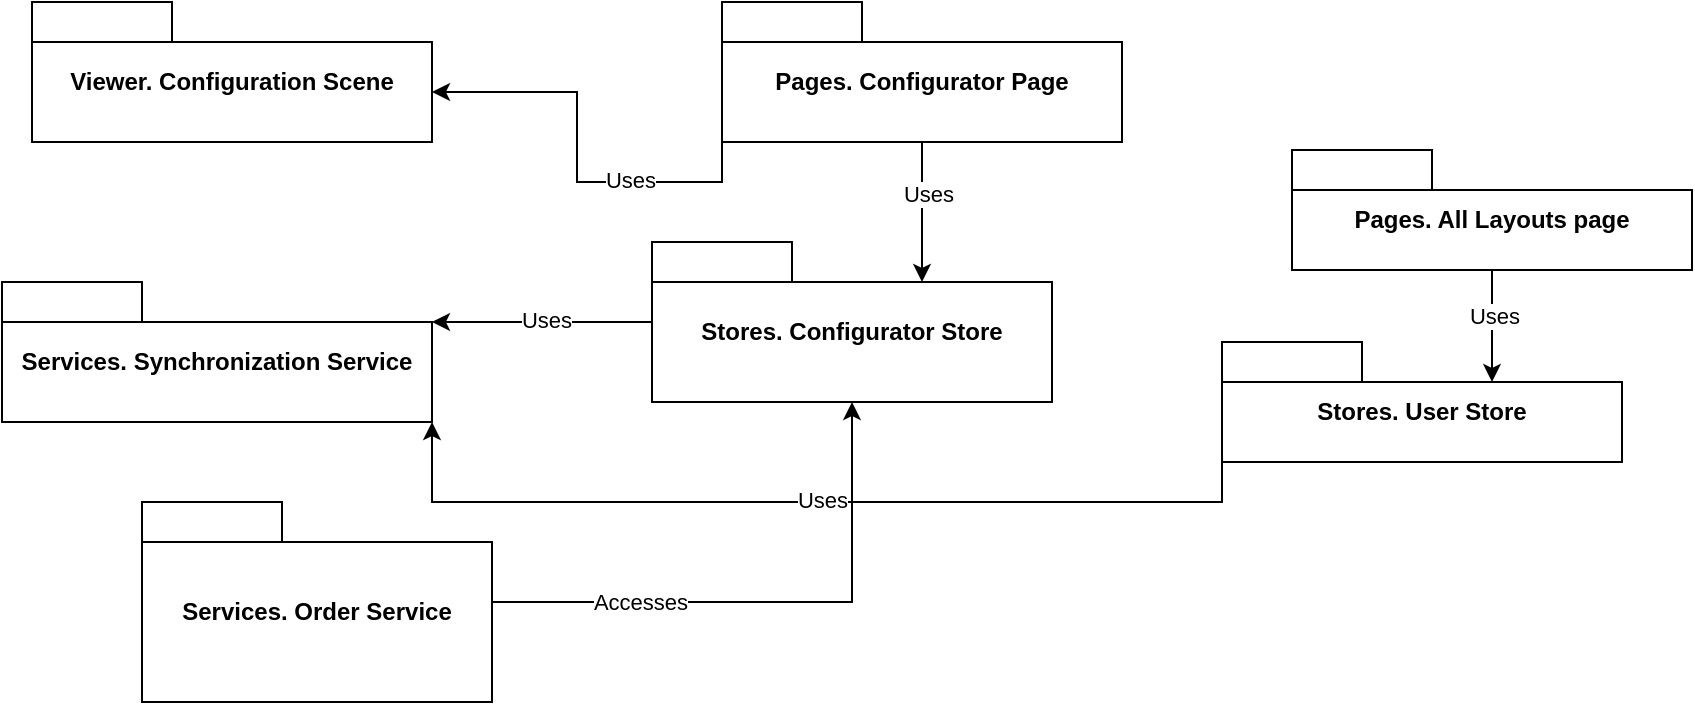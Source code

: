 <mxfile version="22.0.4" type="device">
  <diagram name="Page-1" id="otRVeiL48x1HyB-dm1Z2">
    <mxGraphModel dx="2140" dy="719" grid="1" gridSize="10" guides="1" tooltips="1" connect="1" arrows="1" fold="1" page="1" pageScale="1" pageWidth="850" pageHeight="1100" math="0" shadow="0">
      <root>
        <mxCell id="0" />
        <mxCell id="1" parent="0" />
        <mxCell id="rQYCPj85JIQTo11XRdEy-2" value="Pages. Configurator Page" style="shape=folder;fontStyle=1;spacingTop=10;tabWidth=70;tabHeight=20;tabPosition=left;html=1;whiteSpace=wrap;" vertex="1" parent="1">
          <mxGeometry x="290" y="120" width="200" height="70" as="geometry" />
        </mxCell>
        <mxCell id="rQYCPj85JIQTo11XRdEy-3" value="Stores. Configurator Store" style="shape=folder;fontStyle=1;spacingTop=10;tabWidth=70;tabHeight=20;tabPosition=left;html=1;whiteSpace=wrap;" vertex="1" parent="1">
          <mxGeometry x="255" y="240" width="200" height="80" as="geometry" />
        </mxCell>
        <mxCell id="rQYCPj85JIQTo11XRdEy-5" value="Pages. All Layouts page" style="shape=folder;fontStyle=1;spacingTop=10;tabWidth=70;tabHeight=20;tabPosition=left;html=1;whiteSpace=wrap;" vertex="1" parent="1">
          <mxGeometry x="575" y="194" width="200" height="60" as="geometry" />
        </mxCell>
        <mxCell id="rQYCPj85JIQTo11XRdEy-6" value="Services. Synchronization Service" style="shape=folder;fontStyle=1;spacingTop=10;tabWidth=70;tabHeight=20;tabPosition=left;html=1;whiteSpace=wrap;" vertex="1" parent="1">
          <mxGeometry x="-70" y="260" width="215" height="70" as="geometry" />
        </mxCell>
        <mxCell id="rQYCPj85JIQTo11XRdEy-7" style="edgeStyle=orthogonalEdgeStyle;rounded=0;orthogonalLoop=1;jettySize=auto;html=1;entryX=0;entryY=0;entryDx=135;entryDy=20;entryPerimeter=0;" edge="1" parent="1" source="rQYCPj85JIQTo11XRdEy-2" target="rQYCPj85JIQTo11XRdEy-3">
          <mxGeometry relative="1" as="geometry" />
        </mxCell>
        <mxCell id="rQYCPj85JIQTo11XRdEy-8" value="Uses" style="edgeLabel;html=1;align=center;verticalAlign=middle;resizable=0;points=[];" vertex="1" connectable="0" parent="rQYCPj85JIQTo11XRdEy-7">
          <mxGeometry x="-0.253" y="3" relative="1" as="geometry">
            <mxPoint as="offset" />
          </mxGeometry>
        </mxCell>
        <mxCell id="rQYCPj85JIQTo11XRdEy-9" value="Stores. User Store" style="shape=folder;fontStyle=1;spacingTop=10;tabWidth=70;tabHeight=20;tabPosition=left;html=1;whiteSpace=wrap;" vertex="1" parent="1">
          <mxGeometry x="540" y="290" width="200" height="60" as="geometry" />
        </mxCell>
        <mxCell id="rQYCPj85JIQTo11XRdEy-11" style="edgeStyle=orthogonalEdgeStyle;rounded=0;orthogonalLoop=1;jettySize=auto;html=1;entryX=0;entryY=0;entryDx=215;entryDy=20;entryPerimeter=0;" edge="1" parent="1" source="rQYCPj85JIQTo11XRdEy-3" target="rQYCPj85JIQTo11XRdEy-6">
          <mxGeometry relative="1" as="geometry" />
        </mxCell>
        <mxCell id="rQYCPj85JIQTo11XRdEy-12" value="Uses" style="edgeLabel;html=1;align=center;verticalAlign=middle;resizable=0;points=[];" vertex="1" connectable="0" parent="rQYCPj85JIQTo11XRdEy-11">
          <mxGeometry x="-0.03" y="-1" relative="1" as="geometry">
            <mxPoint as="offset" />
          </mxGeometry>
        </mxCell>
        <mxCell id="rQYCPj85JIQTo11XRdEy-13" style="edgeStyle=orthogonalEdgeStyle;rounded=0;orthogonalLoop=1;jettySize=auto;html=1;exitX=0;exitY=0;exitDx=0;exitDy=60;exitPerimeter=0;entryX=0;entryY=0;entryDx=215;entryDy=70;entryPerimeter=0;" edge="1" parent="1" source="rQYCPj85JIQTo11XRdEy-9" target="rQYCPj85JIQTo11XRdEy-6">
          <mxGeometry relative="1" as="geometry">
            <mxPoint x="265" y="320" as="sourcePoint" />
            <mxPoint x="160" y="360" as="targetPoint" />
          </mxGeometry>
        </mxCell>
        <mxCell id="rQYCPj85JIQTo11XRdEy-14" value="Uses" style="edgeLabel;html=1;align=center;verticalAlign=middle;resizable=0;points=[];" vertex="1" connectable="0" parent="rQYCPj85JIQTo11XRdEy-13">
          <mxGeometry x="-0.03" y="-1" relative="1" as="geometry">
            <mxPoint as="offset" />
          </mxGeometry>
        </mxCell>
        <mxCell id="rQYCPj85JIQTo11XRdEy-17" style="edgeStyle=orthogonalEdgeStyle;rounded=0;orthogonalLoop=1;jettySize=auto;html=1;entryX=0;entryY=0;entryDx=135;entryDy=20;entryPerimeter=0;" edge="1" parent="1" source="rQYCPj85JIQTo11XRdEy-5" target="rQYCPj85JIQTo11XRdEy-9">
          <mxGeometry relative="1" as="geometry" />
        </mxCell>
        <mxCell id="rQYCPj85JIQTo11XRdEy-18" value="Uses" style="edgeLabel;html=1;align=center;verticalAlign=middle;resizable=0;points=[];" vertex="1" connectable="0" parent="rQYCPj85JIQTo11XRdEy-17">
          <mxGeometry x="0.355" y="1" relative="1" as="geometry">
            <mxPoint y="-13" as="offset" />
          </mxGeometry>
        </mxCell>
        <mxCell id="rQYCPj85JIQTo11XRdEy-19" value="Viewer. Configuration Scene" style="shape=folder;fontStyle=1;spacingTop=10;tabWidth=70;tabHeight=20;tabPosition=left;html=1;whiteSpace=wrap;" vertex="1" parent="1">
          <mxGeometry x="-55" y="120" width="200" height="70" as="geometry" />
        </mxCell>
        <mxCell id="rQYCPj85JIQTo11XRdEy-20" style="edgeStyle=orthogonalEdgeStyle;rounded=0;orthogonalLoop=1;jettySize=auto;html=1;entryX=0;entryY=0;entryDx=200;entryDy=45;entryPerimeter=0;exitX=0;exitY=0;exitDx=0;exitDy=70;exitPerimeter=0;" edge="1" parent="1" source="rQYCPj85JIQTo11XRdEy-2" target="rQYCPj85JIQTo11XRdEy-19">
          <mxGeometry relative="1" as="geometry">
            <mxPoint x="400" y="200" as="sourcePoint" />
            <mxPoint x="400" y="270" as="targetPoint" />
          </mxGeometry>
        </mxCell>
        <mxCell id="rQYCPj85JIQTo11XRdEy-21" value="Uses" style="edgeLabel;html=1;align=center;verticalAlign=middle;resizable=0;points=[];" vertex="1" connectable="0" parent="rQYCPj85JIQTo11XRdEy-20">
          <mxGeometry x="-0.253" y="3" relative="1" as="geometry">
            <mxPoint x="12" y="-4" as="offset" />
          </mxGeometry>
        </mxCell>
        <mxCell id="rQYCPj85JIQTo11XRdEy-22" value="Services. Order Service" style="shape=folder;fontStyle=1;spacingTop=10;tabWidth=70;tabHeight=20;tabPosition=left;html=1;whiteSpace=wrap;" vertex="1" parent="1">
          <mxGeometry y="370" width="175" height="100" as="geometry" />
        </mxCell>
        <mxCell id="rQYCPj85JIQTo11XRdEy-23" style="edgeStyle=orthogonalEdgeStyle;rounded=0;orthogonalLoop=1;jettySize=auto;html=1;entryX=0.5;entryY=1;entryDx=0;entryDy=0;entryPerimeter=0;" edge="1" parent="1" source="rQYCPj85JIQTo11XRdEy-22" target="rQYCPj85JIQTo11XRdEy-3">
          <mxGeometry relative="1" as="geometry" />
        </mxCell>
        <mxCell id="rQYCPj85JIQTo11XRdEy-24" value="Accesses" style="edgeLabel;html=1;align=center;verticalAlign=middle;resizable=0;points=[];" vertex="1" connectable="0" parent="rQYCPj85JIQTo11XRdEy-23">
          <mxGeometry x="-0.474" relative="1" as="geometry">
            <mxPoint as="offset" />
          </mxGeometry>
        </mxCell>
      </root>
    </mxGraphModel>
  </diagram>
</mxfile>
